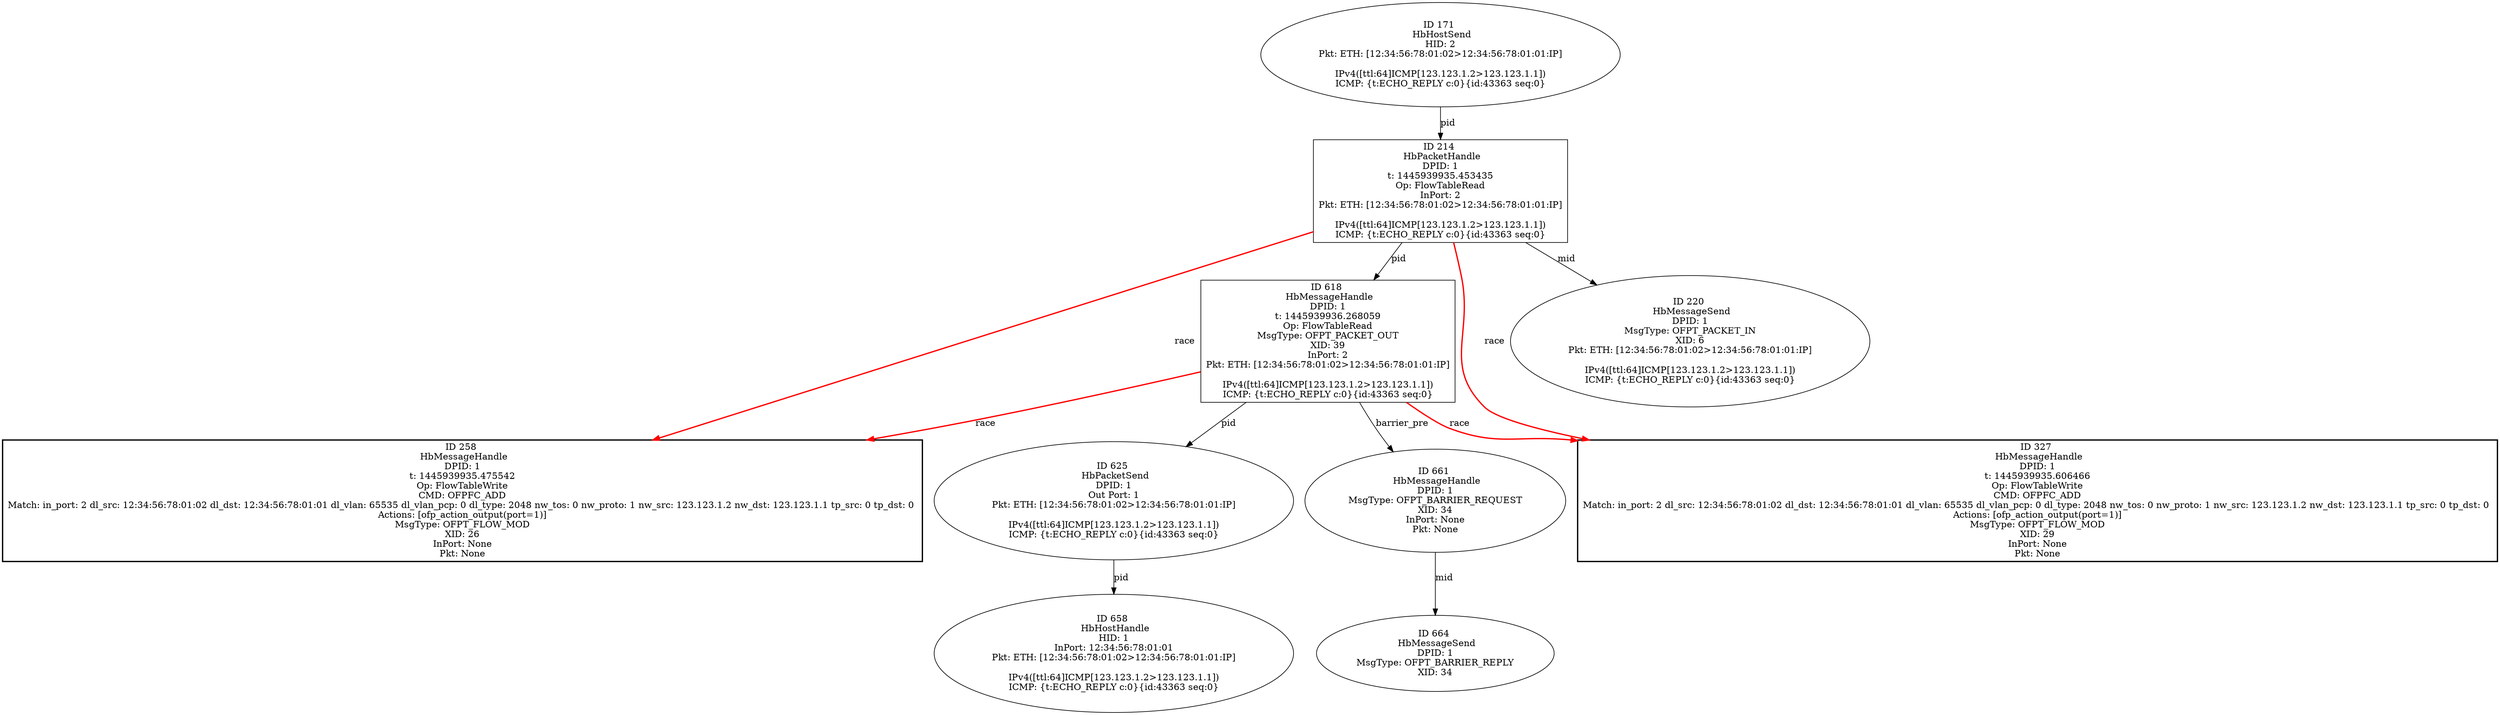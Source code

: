 strict digraph G {
258 [shape=box, style=bold, event=<hb_events.HbMessageHandle object at 0x1077d7b50>, label="ID 258 
 HbMessageHandle
DPID: 1
t: 1445939935.475542
Op: FlowTableWrite
CMD: OFPFC_ADD
Match: in_port: 2 dl_src: 12:34:56:78:01:02 dl_dst: 12:34:56:78:01:01 dl_vlan: 65535 dl_vlan_pcp: 0 dl_type: 2048 nw_tos: 0 nw_proto: 1 nw_src: 123.123.1.2 nw_dst: 123.123.1.1 tp_src: 0 tp_dst: 0 
Actions: [ofp_action_output(port=1)]
MsgType: OFPT_FLOW_MOD
XID: 26
InPort: None
Pkt: None"];
327 [shape=box, style=bold, event=<hb_events.HbMessageHandle object at 0x107814bd0>, label="ID 327 
 HbMessageHandle
DPID: 1
t: 1445939935.606466
Op: FlowTableWrite
CMD: OFPFC_ADD
Match: in_port: 2 dl_src: 12:34:56:78:01:02 dl_dst: 12:34:56:78:01:01 dl_vlan: 65535 dl_vlan_pcp: 0 dl_type: 2048 nw_tos: 0 nw_proto: 1 nw_src: 123.123.1.2 nw_dst: 123.123.1.1 tp_src: 0 tp_dst: 0 
Actions: [ofp_action_output(port=1)]
MsgType: OFPT_FLOW_MOD
XID: 29
InPort: None
Pkt: None"];
618 [shape=box, event=<hb_events.HbMessageHandle object at 0x107907e10>, label="ID 618 
 HbMessageHandle
DPID: 1
t: 1445939936.268059
Op: FlowTableRead
MsgType: OFPT_PACKET_OUT
XID: 39
InPort: 2
Pkt: ETH: [12:34:56:78:01:02>12:34:56:78:01:01:IP]

IPv4([ttl:64]ICMP[123.123.1.2>123.123.1.1])
ICMP: {t:ECHO_REPLY c:0}{id:43363 seq:0}"];
171 [shape=oval, event=<hb_events.HbHostSend object at 0x1077bfa10>, label="ID 171 
 HbHostSend
HID: 2
Pkt: ETH: [12:34:56:78:01:02>12:34:56:78:01:01:IP]

IPv4([ttl:64]ICMP[123.123.1.2>123.123.1.1])
ICMP: {t:ECHO_REPLY c:0}{id:43363 seq:0}"];
625 [shape=oval, event=<hb_events.HbPacketSend object at 0x10790f250>, label="ID 625 
 HbPacketSend
DPID: 1
Out Port: 1
Pkt: ETH: [12:34:56:78:01:02>12:34:56:78:01:01:IP]

IPv4([ttl:64]ICMP[123.123.1.2>123.123.1.1])
ICMP: {t:ECHO_REPLY c:0}{id:43363 seq:0}"];
658 [shape=oval, event=<hb_events.HbHostHandle object at 0x10796dd10>, label="ID 658 
 HbHostHandle
HID: 1
InPort: 12:34:56:78:01:01
Pkt: ETH: [12:34:56:78:01:02>12:34:56:78:01:01:IP]

IPv4([ttl:64]ICMP[123.123.1.2>123.123.1.1])
ICMP: {t:ECHO_REPLY c:0}{id:43363 seq:0}"];
661 [shape=oval, event=<hb_events.HbMessageHandle object at 0x10796df50>, label="ID 661 
 HbMessageHandle
DPID: 1
MsgType: OFPT_BARRIER_REQUEST
XID: 34
InPort: None
Pkt: None"];
214 [shape=box, event=<hb_events.HbPacketHandle object at 0x1077cacd0>, label="ID 214 
 HbPacketHandle
DPID: 1
t: 1445939935.453435
Op: FlowTableRead
InPort: 2
Pkt: ETH: [12:34:56:78:01:02>12:34:56:78:01:01:IP]

IPv4([ttl:64]ICMP[123.123.1.2>123.123.1.1])
ICMP: {t:ECHO_REPLY c:0}{id:43363 seq:0}"];
664 [shape=oval, event=<hb_events.HbMessageSend object at 0x107973410>, label="ID 664 
 HbMessageSend
DPID: 1
MsgType: OFPT_BARRIER_REPLY
XID: 34"];
220 [shape=oval, event=<hb_events.HbMessageSend object at 0x1077d24d0>, label="ID 220 
 HbMessageSend
DPID: 1
MsgType: OFPT_PACKET_IN
XID: 6
Pkt: ETH: [12:34:56:78:01:02>12:34:56:78:01:01:IP]

IPv4([ttl:64]ICMP[123.123.1.2>123.123.1.1])
ICMP: {t:ECHO_REPLY c:0}{id:43363 seq:0}"];
618 -> 625  [rel=pid, label=pid];
618 -> 258  [harmful=True, color=red, style=bold, rel=race, label=race];
618 -> 661  [rel=barrier_pre, label=barrier_pre];
618 -> 327  [harmful=True, color=red, style=bold, rel=race, label=race];
171 -> 214  [rel=pid, label=pid];
625 -> 658  [rel=pid, label=pid];
661 -> 664  [rel=mid, label=mid];
214 -> 618  [rel=pid, label=pid];
214 -> 220  [rel=mid, label=mid];
214 -> 258  [harmful=True, color=red, style=bold, rel=race, label=race];
214 -> 327  [harmful=True, color=red, style=bold, rel=race, label=race];
}
